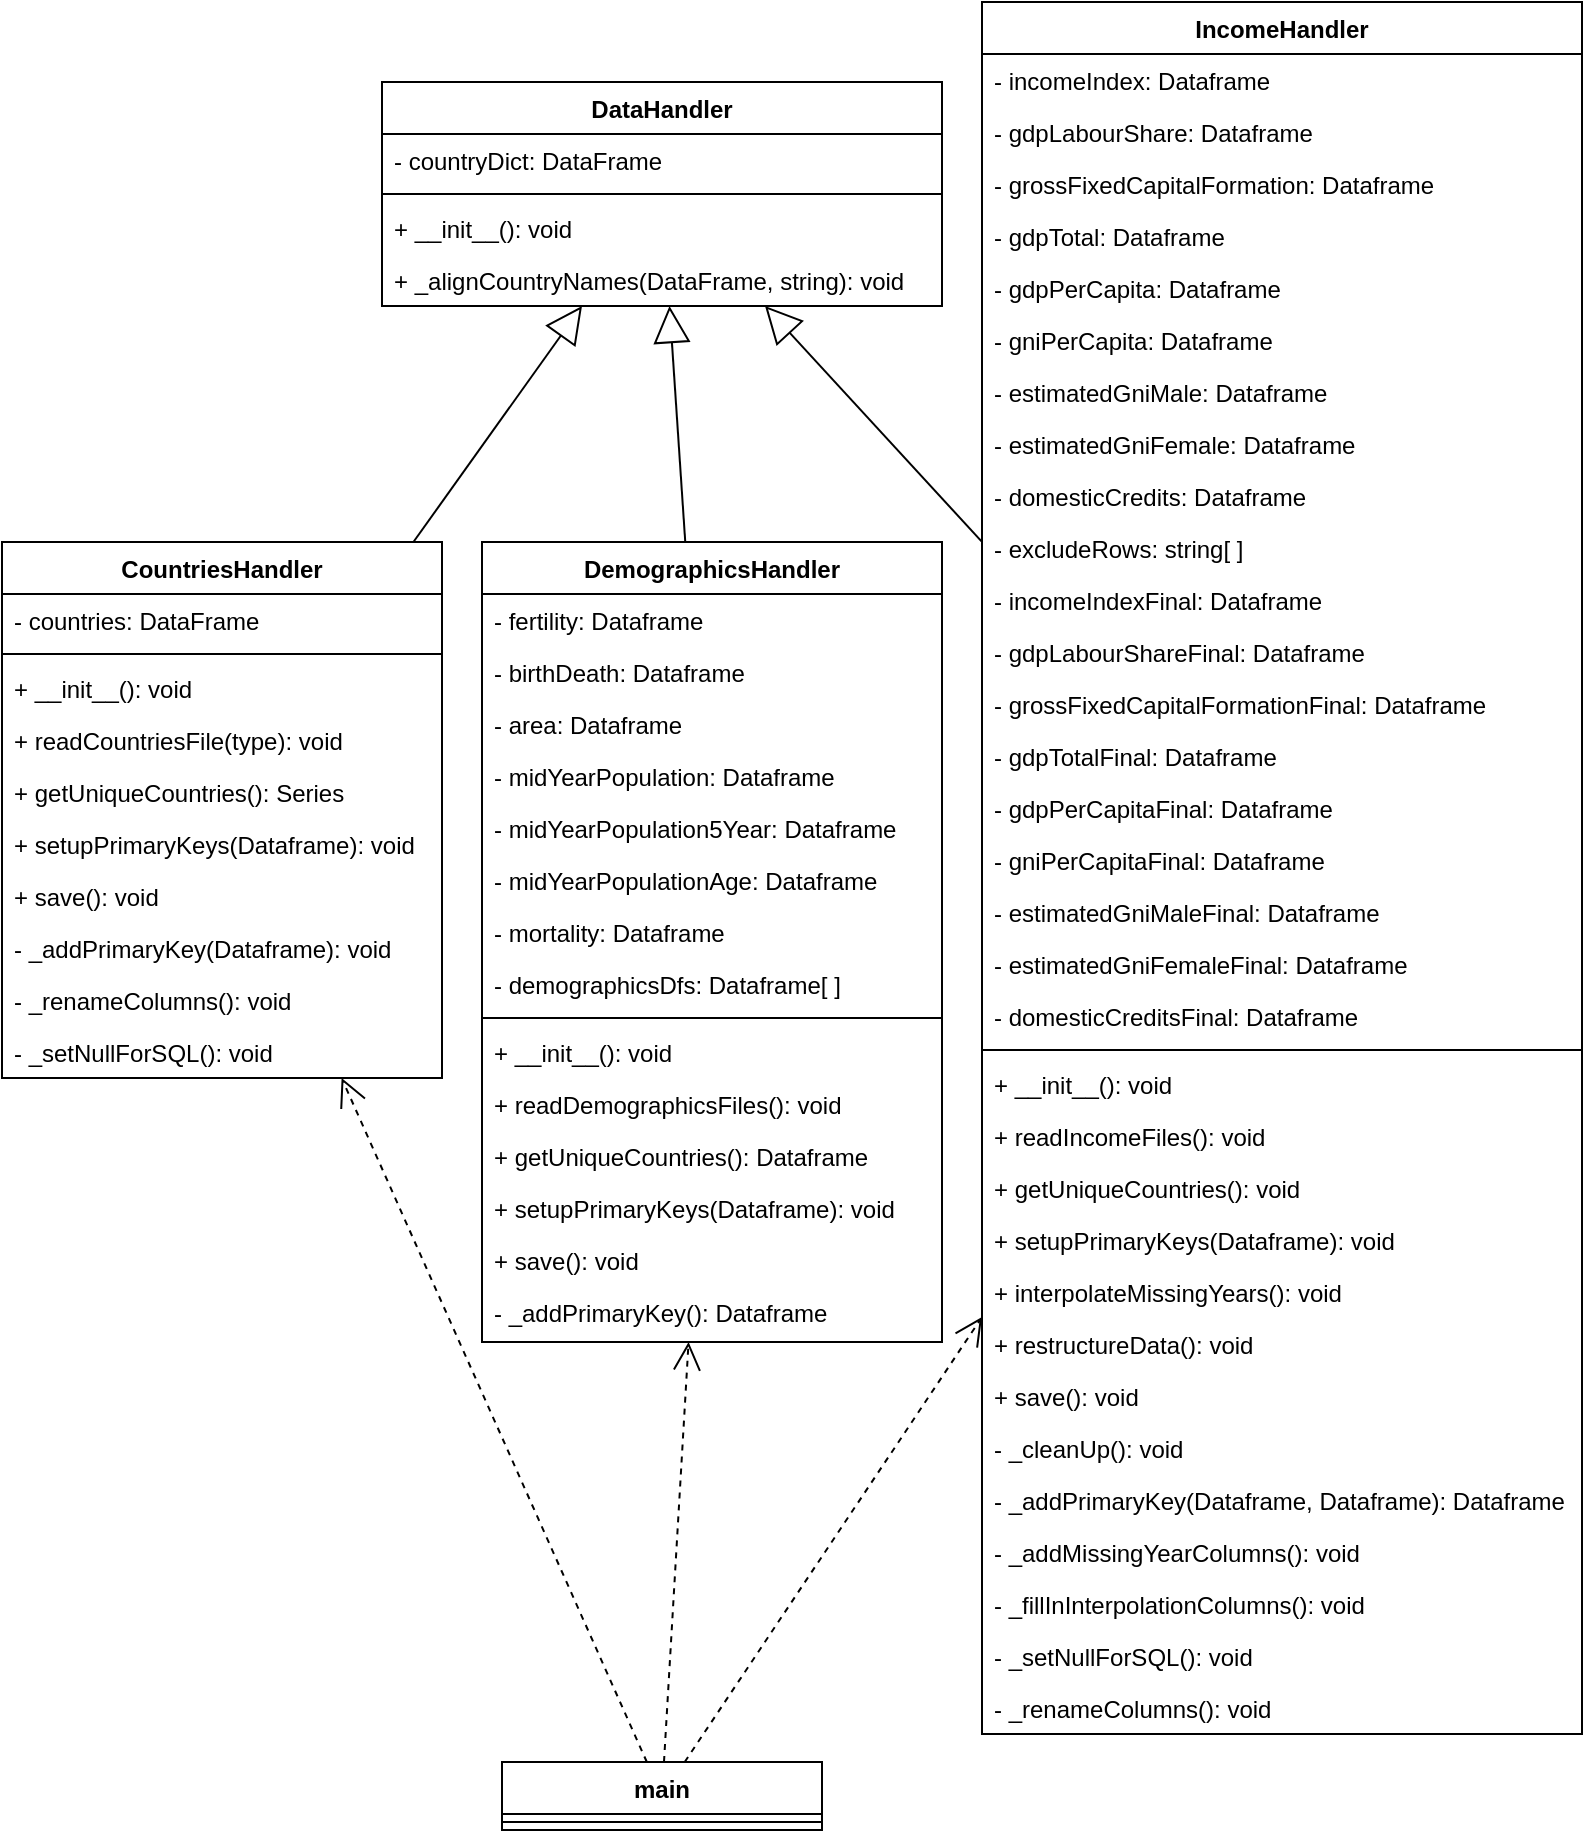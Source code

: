 <mxfile version="21.3.2" type="device">
  <diagram name="Page-1" id="LH60rEFVuk_ibwT4XKCd">
    <mxGraphModel dx="834" dy="1173" grid="1" gridSize="10" guides="1" tooltips="1" connect="1" arrows="1" fold="1" page="1" pageScale="1" pageWidth="827" pageHeight="1169" math="0" shadow="0">
      <root>
        <mxCell id="0" />
        <mxCell id="1" parent="0" />
        <mxCell id="oG5_mvqdqvmXoVqTaZC8-1" value="main" style="swimlane;fontStyle=1;align=center;verticalAlign=top;childLayout=stackLayout;horizontal=1;startSize=26;horizontalStack=0;resizeParent=1;resizeParentMax=0;resizeLast=0;collapsible=1;marginBottom=0;whiteSpace=wrap;html=1;" vertex="1" parent="1">
          <mxGeometry x="270" y="890" width="160" height="34" as="geometry" />
        </mxCell>
        <mxCell id="oG5_mvqdqvmXoVqTaZC8-3" value="" style="line;strokeWidth=1;fillColor=none;align=left;verticalAlign=middle;spacingTop=-1;spacingLeft=3;spacingRight=3;rotatable=0;labelPosition=right;points=[];portConstraint=eastwest;strokeColor=inherit;" vertex="1" parent="oG5_mvqdqvmXoVqTaZC8-1">
          <mxGeometry y="26" width="160" height="8" as="geometry" />
        </mxCell>
        <mxCell id="oG5_mvqdqvmXoVqTaZC8-5" value="CountriesHandler" style="swimlane;fontStyle=1;align=center;verticalAlign=top;childLayout=stackLayout;horizontal=1;startSize=26;horizontalStack=0;resizeParent=1;resizeParentMax=0;resizeLast=0;collapsible=1;marginBottom=0;whiteSpace=wrap;html=1;" vertex="1" parent="1">
          <mxGeometry x="20" y="280" width="220" height="268" as="geometry" />
        </mxCell>
        <mxCell id="oG5_mvqdqvmXoVqTaZC8-6" value="- countries: DataFrame" style="text;strokeColor=none;fillColor=none;align=left;verticalAlign=top;spacingLeft=4;spacingRight=4;overflow=hidden;rotatable=0;points=[[0,0.5],[1,0.5]];portConstraint=eastwest;whiteSpace=wrap;html=1;" vertex="1" parent="oG5_mvqdqvmXoVqTaZC8-5">
          <mxGeometry y="26" width="220" height="26" as="geometry" />
        </mxCell>
        <mxCell id="oG5_mvqdqvmXoVqTaZC8-7" value="" style="line;strokeWidth=1;fillColor=none;align=left;verticalAlign=middle;spacingTop=-1;spacingLeft=3;spacingRight=3;rotatable=0;labelPosition=right;points=[];portConstraint=eastwest;strokeColor=inherit;" vertex="1" parent="oG5_mvqdqvmXoVqTaZC8-5">
          <mxGeometry y="52" width="220" height="8" as="geometry" />
        </mxCell>
        <mxCell id="oG5_mvqdqvmXoVqTaZC8-31" value="+ __init__(): void" style="text;strokeColor=none;fillColor=none;align=left;verticalAlign=top;spacingLeft=4;spacingRight=4;overflow=hidden;rotatable=0;points=[[0,0.5],[1,0.5]];portConstraint=eastwest;whiteSpace=wrap;html=1;" vertex="1" parent="oG5_mvqdqvmXoVqTaZC8-5">
          <mxGeometry y="60" width="220" height="26" as="geometry" />
        </mxCell>
        <mxCell id="oG5_mvqdqvmXoVqTaZC8-32" value="+ readCountriesFile(type): void" style="text;strokeColor=none;fillColor=none;align=left;verticalAlign=top;spacingLeft=4;spacingRight=4;overflow=hidden;rotatable=0;points=[[0,0.5],[1,0.5]];portConstraint=eastwest;whiteSpace=wrap;html=1;" vertex="1" parent="oG5_mvqdqvmXoVqTaZC8-5">
          <mxGeometry y="86" width="220" height="26" as="geometry" />
        </mxCell>
        <mxCell id="oG5_mvqdqvmXoVqTaZC8-8" value="+ getUniqueCountries(): Series" style="text;strokeColor=none;fillColor=none;align=left;verticalAlign=top;spacingLeft=4;spacingRight=4;overflow=hidden;rotatable=0;points=[[0,0.5],[1,0.5]];portConstraint=eastwest;whiteSpace=wrap;html=1;" vertex="1" parent="oG5_mvqdqvmXoVqTaZC8-5">
          <mxGeometry y="112" width="220" height="26" as="geometry" />
        </mxCell>
        <mxCell id="oG5_mvqdqvmXoVqTaZC8-33" value="+ setupPrimaryKeys(Dataframe): void" style="text;strokeColor=none;fillColor=none;align=left;verticalAlign=top;spacingLeft=4;spacingRight=4;overflow=hidden;rotatable=0;points=[[0,0.5],[1,0.5]];portConstraint=eastwest;whiteSpace=wrap;html=1;" vertex="1" parent="oG5_mvqdqvmXoVqTaZC8-5">
          <mxGeometry y="138" width="220" height="26" as="geometry" />
        </mxCell>
        <mxCell id="oG5_mvqdqvmXoVqTaZC8-34" value="+ save(): void" style="text;strokeColor=none;fillColor=none;align=left;verticalAlign=top;spacingLeft=4;spacingRight=4;overflow=hidden;rotatable=0;points=[[0,0.5],[1,0.5]];portConstraint=eastwest;whiteSpace=wrap;html=1;" vertex="1" parent="oG5_mvqdqvmXoVqTaZC8-5">
          <mxGeometry y="164" width="220" height="26" as="geometry" />
        </mxCell>
        <mxCell id="oG5_mvqdqvmXoVqTaZC8-35" value="- _addPrimaryKey(Dataframe): void" style="text;strokeColor=none;fillColor=none;align=left;verticalAlign=top;spacingLeft=4;spacingRight=4;overflow=hidden;rotatable=0;points=[[0,0.5],[1,0.5]];portConstraint=eastwest;whiteSpace=wrap;html=1;" vertex="1" parent="oG5_mvqdqvmXoVqTaZC8-5">
          <mxGeometry y="190" width="220" height="26" as="geometry" />
        </mxCell>
        <mxCell id="oG5_mvqdqvmXoVqTaZC8-36" value="- _renameColumns(): void" style="text;strokeColor=none;fillColor=none;align=left;verticalAlign=top;spacingLeft=4;spacingRight=4;overflow=hidden;rotatable=0;points=[[0,0.5],[1,0.5]];portConstraint=eastwest;whiteSpace=wrap;html=1;" vertex="1" parent="oG5_mvqdqvmXoVqTaZC8-5">
          <mxGeometry y="216" width="220" height="26" as="geometry" />
        </mxCell>
        <mxCell id="oG5_mvqdqvmXoVqTaZC8-37" value="- _setNullForSQL(): void" style="text;strokeColor=none;fillColor=none;align=left;verticalAlign=top;spacingLeft=4;spacingRight=4;overflow=hidden;rotatable=0;points=[[0,0.5],[1,0.5]];portConstraint=eastwest;whiteSpace=wrap;html=1;" vertex="1" parent="oG5_mvqdqvmXoVqTaZC8-5">
          <mxGeometry y="242" width="220" height="26" as="geometry" />
        </mxCell>
        <mxCell id="oG5_mvqdqvmXoVqTaZC8-9" value="DemographicsHandler" style="swimlane;fontStyle=1;align=center;verticalAlign=top;childLayout=stackLayout;horizontal=1;startSize=26;horizontalStack=0;resizeParent=1;resizeParentMax=0;resizeLast=0;collapsible=1;marginBottom=0;whiteSpace=wrap;html=1;" vertex="1" parent="1">
          <mxGeometry x="260" y="280" width="230" height="400" as="geometry" />
        </mxCell>
        <mxCell id="oG5_mvqdqvmXoVqTaZC8-10" value="- fertility: Dataframe" style="text;strokeColor=none;fillColor=none;align=left;verticalAlign=top;spacingLeft=4;spacingRight=4;overflow=hidden;rotatable=0;points=[[0,0.5],[1,0.5]];portConstraint=eastwest;whiteSpace=wrap;html=1;" vertex="1" parent="oG5_mvqdqvmXoVqTaZC8-9">
          <mxGeometry y="26" width="230" height="26" as="geometry" />
        </mxCell>
        <mxCell id="oG5_mvqdqvmXoVqTaZC8-39" value="- birthDeath: Dataframe" style="text;strokeColor=none;fillColor=none;align=left;verticalAlign=top;spacingLeft=4;spacingRight=4;overflow=hidden;rotatable=0;points=[[0,0.5],[1,0.5]];portConstraint=eastwest;whiteSpace=wrap;html=1;" vertex="1" parent="oG5_mvqdqvmXoVqTaZC8-9">
          <mxGeometry y="52" width="230" height="26" as="geometry" />
        </mxCell>
        <mxCell id="oG5_mvqdqvmXoVqTaZC8-40" value="- area: Dataframe" style="text;strokeColor=none;fillColor=none;align=left;verticalAlign=top;spacingLeft=4;spacingRight=4;overflow=hidden;rotatable=0;points=[[0,0.5],[1,0.5]];portConstraint=eastwest;whiteSpace=wrap;html=1;" vertex="1" parent="oG5_mvqdqvmXoVqTaZC8-9">
          <mxGeometry y="78" width="230" height="26" as="geometry" />
        </mxCell>
        <mxCell id="oG5_mvqdqvmXoVqTaZC8-41" value="- midYearPopulation: Dataframe" style="text;strokeColor=none;fillColor=none;align=left;verticalAlign=top;spacingLeft=4;spacingRight=4;overflow=hidden;rotatable=0;points=[[0,0.5],[1,0.5]];portConstraint=eastwest;whiteSpace=wrap;html=1;" vertex="1" parent="oG5_mvqdqvmXoVqTaZC8-9">
          <mxGeometry y="104" width="230" height="26" as="geometry" />
        </mxCell>
        <mxCell id="oG5_mvqdqvmXoVqTaZC8-42" value="- midYearPopulation5Year: Dataframe" style="text;strokeColor=none;fillColor=none;align=left;verticalAlign=top;spacingLeft=4;spacingRight=4;overflow=hidden;rotatable=0;points=[[0,0.5],[1,0.5]];portConstraint=eastwest;whiteSpace=wrap;html=1;" vertex="1" parent="oG5_mvqdqvmXoVqTaZC8-9">
          <mxGeometry y="130" width="230" height="26" as="geometry" />
        </mxCell>
        <mxCell id="oG5_mvqdqvmXoVqTaZC8-43" value="- midYearPopulationAge: Dataframe" style="text;strokeColor=none;fillColor=none;align=left;verticalAlign=top;spacingLeft=4;spacingRight=4;overflow=hidden;rotatable=0;points=[[0,0.5],[1,0.5]];portConstraint=eastwest;whiteSpace=wrap;html=1;" vertex="1" parent="oG5_mvqdqvmXoVqTaZC8-9">
          <mxGeometry y="156" width="230" height="26" as="geometry" />
        </mxCell>
        <mxCell id="oG5_mvqdqvmXoVqTaZC8-44" value="- mortality: Dataframe" style="text;strokeColor=none;fillColor=none;align=left;verticalAlign=top;spacingLeft=4;spacingRight=4;overflow=hidden;rotatable=0;points=[[0,0.5],[1,0.5]];portConstraint=eastwest;whiteSpace=wrap;html=1;" vertex="1" parent="oG5_mvqdqvmXoVqTaZC8-9">
          <mxGeometry y="182" width="230" height="26" as="geometry" />
        </mxCell>
        <mxCell id="oG5_mvqdqvmXoVqTaZC8-45" value="- demographicsDfs: Dataframe[ ]" style="text;strokeColor=none;fillColor=none;align=left;verticalAlign=top;spacingLeft=4;spacingRight=4;overflow=hidden;rotatable=0;points=[[0,0.5],[1,0.5]];portConstraint=eastwest;whiteSpace=wrap;html=1;" vertex="1" parent="oG5_mvqdqvmXoVqTaZC8-9">
          <mxGeometry y="208" width="230" height="26" as="geometry" />
        </mxCell>
        <mxCell id="oG5_mvqdqvmXoVqTaZC8-11" value="" style="line;strokeWidth=1;fillColor=none;align=left;verticalAlign=middle;spacingTop=-1;spacingLeft=3;spacingRight=3;rotatable=0;labelPosition=right;points=[];portConstraint=eastwest;strokeColor=inherit;" vertex="1" parent="oG5_mvqdqvmXoVqTaZC8-9">
          <mxGeometry y="234" width="230" height="8" as="geometry" />
        </mxCell>
        <mxCell id="oG5_mvqdqvmXoVqTaZC8-12" value="+ __init__(): void" style="text;strokeColor=none;fillColor=none;align=left;verticalAlign=top;spacingLeft=4;spacingRight=4;overflow=hidden;rotatable=0;points=[[0,0.5],[1,0.5]];portConstraint=eastwest;whiteSpace=wrap;html=1;" vertex="1" parent="oG5_mvqdqvmXoVqTaZC8-9">
          <mxGeometry y="242" width="230" height="26" as="geometry" />
        </mxCell>
        <mxCell id="oG5_mvqdqvmXoVqTaZC8-46" value="+ readDemographicsFiles(): void" style="text;strokeColor=none;fillColor=none;align=left;verticalAlign=top;spacingLeft=4;spacingRight=4;overflow=hidden;rotatable=0;points=[[0,0.5],[1,0.5]];portConstraint=eastwest;whiteSpace=wrap;html=1;" vertex="1" parent="oG5_mvqdqvmXoVqTaZC8-9">
          <mxGeometry y="268" width="230" height="26" as="geometry" />
        </mxCell>
        <mxCell id="oG5_mvqdqvmXoVqTaZC8-47" value="+ getUniqueCountries(): Dataframe" style="text;strokeColor=none;fillColor=none;align=left;verticalAlign=top;spacingLeft=4;spacingRight=4;overflow=hidden;rotatable=0;points=[[0,0.5],[1,0.5]];portConstraint=eastwest;whiteSpace=wrap;html=1;" vertex="1" parent="oG5_mvqdqvmXoVqTaZC8-9">
          <mxGeometry y="294" width="230" height="26" as="geometry" />
        </mxCell>
        <mxCell id="oG5_mvqdqvmXoVqTaZC8-48" value="+ setupPrimaryKeys(Dataframe): void" style="text;strokeColor=none;fillColor=none;align=left;verticalAlign=top;spacingLeft=4;spacingRight=4;overflow=hidden;rotatable=0;points=[[0,0.5],[1,0.5]];portConstraint=eastwest;whiteSpace=wrap;html=1;" vertex="1" parent="oG5_mvqdqvmXoVqTaZC8-9">
          <mxGeometry y="320" width="230" height="26" as="geometry" />
        </mxCell>
        <mxCell id="oG5_mvqdqvmXoVqTaZC8-49" value="+ save(): void" style="text;strokeColor=none;fillColor=none;align=left;verticalAlign=top;spacingLeft=4;spacingRight=4;overflow=hidden;rotatable=0;points=[[0,0.5],[1,0.5]];portConstraint=eastwest;whiteSpace=wrap;html=1;" vertex="1" parent="oG5_mvqdqvmXoVqTaZC8-9">
          <mxGeometry y="346" width="230" height="26" as="geometry" />
        </mxCell>
        <mxCell id="oG5_mvqdqvmXoVqTaZC8-50" value="- _addPrimaryKey(): Dataframe" style="text;strokeColor=none;fillColor=none;align=left;verticalAlign=top;spacingLeft=4;spacingRight=4;overflow=hidden;rotatable=0;points=[[0,0.5],[1,0.5]];portConstraint=eastwest;whiteSpace=wrap;html=1;" vertex="1" parent="oG5_mvqdqvmXoVqTaZC8-9">
          <mxGeometry y="372" width="230" height="28" as="geometry" />
        </mxCell>
        <mxCell id="oG5_mvqdqvmXoVqTaZC8-13" value="IncomeHandler" style="swimlane;fontStyle=1;align=center;verticalAlign=top;childLayout=stackLayout;horizontal=1;startSize=26;horizontalStack=0;resizeParent=1;resizeParentMax=0;resizeLast=0;collapsible=1;marginBottom=0;whiteSpace=wrap;html=1;" vertex="1" parent="1">
          <mxGeometry x="510" y="10" width="300" height="866" as="geometry" />
        </mxCell>
        <mxCell id="oG5_mvqdqvmXoVqTaZC8-14" value="- incomeIndex: Dataframe" style="text;strokeColor=none;fillColor=none;align=left;verticalAlign=top;spacingLeft=4;spacingRight=4;overflow=hidden;rotatable=0;points=[[0,0.5],[1,0.5]];portConstraint=eastwest;whiteSpace=wrap;html=1;" vertex="1" parent="oG5_mvqdqvmXoVqTaZC8-13">
          <mxGeometry y="26" width="300" height="26" as="geometry" />
        </mxCell>
        <mxCell id="oG5_mvqdqvmXoVqTaZC8-51" value="- gdpLabourShare: Dataframe" style="text;strokeColor=none;fillColor=none;align=left;verticalAlign=top;spacingLeft=4;spacingRight=4;overflow=hidden;rotatable=0;points=[[0,0.5],[1,0.5]];portConstraint=eastwest;whiteSpace=wrap;html=1;" vertex="1" parent="oG5_mvqdqvmXoVqTaZC8-13">
          <mxGeometry y="52" width="300" height="26" as="geometry" />
        </mxCell>
        <mxCell id="oG5_mvqdqvmXoVqTaZC8-52" value="- grossFixedCapitalFormation: Dataframe" style="text;strokeColor=none;fillColor=none;align=left;verticalAlign=top;spacingLeft=4;spacingRight=4;overflow=hidden;rotatable=0;points=[[0,0.5],[1,0.5]];portConstraint=eastwest;whiteSpace=wrap;html=1;" vertex="1" parent="oG5_mvqdqvmXoVqTaZC8-13">
          <mxGeometry y="78" width="300" height="26" as="geometry" />
        </mxCell>
        <mxCell id="oG5_mvqdqvmXoVqTaZC8-53" value="- gdpTotal: Dataframe" style="text;strokeColor=none;fillColor=none;align=left;verticalAlign=top;spacingLeft=4;spacingRight=4;overflow=hidden;rotatable=0;points=[[0,0.5],[1,0.5]];portConstraint=eastwest;whiteSpace=wrap;html=1;" vertex="1" parent="oG5_mvqdqvmXoVqTaZC8-13">
          <mxGeometry y="104" width="300" height="26" as="geometry" />
        </mxCell>
        <mxCell id="oG5_mvqdqvmXoVqTaZC8-54" value="- gdpPerCapita: Dataframe" style="text;strokeColor=none;fillColor=none;align=left;verticalAlign=top;spacingLeft=4;spacingRight=4;overflow=hidden;rotatable=0;points=[[0,0.5],[1,0.5]];portConstraint=eastwest;whiteSpace=wrap;html=1;" vertex="1" parent="oG5_mvqdqvmXoVqTaZC8-13">
          <mxGeometry y="130" width="300" height="26" as="geometry" />
        </mxCell>
        <mxCell id="oG5_mvqdqvmXoVqTaZC8-55" value="- gniPerCapita: Dataframe" style="text;strokeColor=none;fillColor=none;align=left;verticalAlign=top;spacingLeft=4;spacingRight=4;overflow=hidden;rotatable=0;points=[[0,0.5],[1,0.5]];portConstraint=eastwest;whiteSpace=wrap;html=1;" vertex="1" parent="oG5_mvqdqvmXoVqTaZC8-13">
          <mxGeometry y="156" width="300" height="26" as="geometry" />
        </mxCell>
        <mxCell id="oG5_mvqdqvmXoVqTaZC8-56" value="- estimatedGniMale: Dataframe" style="text;strokeColor=none;fillColor=none;align=left;verticalAlign=top;spacingLeft=4;spacingRight=4;overflow=hidden;rotatable=0;points=[[0,0.5],[1,0.5]];portConstraint=eastwest;whiteSpace=wrap;html=1;" vertex="1" parent="oG5_mvqdqvmXoVqTaZC8-13">
          <mxGeometry y="182" width="300" height="26" as="geometry" />
        </mxCell>
        <mxCell id="oG5_mvqdqvmXoVqTaZC8-57" value="- estimatedGniFemale: Dataframe" style="text;strokeColor=none;fillColor=none;align=left;verticalAlign=top;spacingLeft=4;spacingRight=4;overflow=hidden;rotatable=0;points=[[0,0.5],[1,0.5]];portConstraint=eastwest;whiteSpace=wrap;html=1;" vertex="1" parent="oG5_mvqdqvmXoVqTaZC8-13">
          <mxGeometry y="208" width="300" height="26" as="geometry" />
        </mxCell>
        <mxCell id="oG5_mvqdqvmXoVqTaZC8-58" value="- domesticCredits: Dataframe" style="text;strokeColor=none;fillColor=none;align=left;verticalAlign=top;spacingLeft=4;spacingRight=4;overflow=hidden;rotatable=0;points=[[0,0.5],[1,0.5]];portConstraint=eastwest;whiteSpace=wrap;html=1;" vertex="1" parent="oG5_mvqdqvmXoVqTaZC8-13">
          <mxGeometry y="234" width="300" height="26" as="geometry" />
        </mxCell>
        <mxCell id="oG5_mvqdqvmXoVqTaZC8-59" value="- excludeRows: string[ ]" style="text;strokeColor=none;fillColor=none;align=left;verticalAlign=top;spacingLeft=4;spacingRight=4;overflow=hidden;rotatable=0;points=[[0,0.5],[1,0.5]];portConstraint=eastwest;whiteSpace=wrap;html=1;" vertex="1" parent="oG5_mvqdqvmXoVqTaZC8-13">
          <mxGeometry y="260" width="300" height="26" as="geometry" />
        </mxCell>
        <mxCell id="oG5_mvqdqvmXoVqTaZC8-61" value="- incomeIndexFinal: Dataframe" style="text;strokeColor=none;fillColor=none;align=left;verticalAlign=top;spacingLeft=4;spacingRight=4;overflow=hidden;rotatable=0;points=[[0,0.5],[1,0.5]];portConstraint=eastwest;whiteSpace=wrap;html=1;" vertex="1" parent="oG5_mvqdqvmXoVqTaZC8-13">
          <mxGeometry y="286" width="300" height="26" as="geometry" />
        </mxCell>
        <mxCell id="oG5_mvqdqvmXoVqTaZC8-62" value="- gdpLabourShareFinal: Dataframe" style="text;strokeColor=none;fillColor=none;align=left;verticalAlign=top;spacingLeft=4;spacingRight=4;overflow=hidden;rotatable=0;points=[[0,0.5],[1,0.5]];portConstraint=eastwest;whiteSpace=wrap;html=1;" vertex="1" parent="oG5_mvqdqvmXoVqTaZC8-13">
          <mxGeometry y="312" width="300" height="26" as="geometry" />
        </mxCell>
        <mxCell id="oG5_mvqdqvmXoVqTaZC8-63" value="- grossFixedCapitalFormationFinal: Dataframe" style="text;strokeColor=none;fillColor=none;align=left;verticalAlign=top;spacingLeft=4;spacingRight=4;overflow=hidden;rotatable=0;points=[[0,0.5],[1,0.5]];portConstraint=eastwest;whiteSpace=wrap;html=1;" vertex="1" parent="oG5_mvqdqvmXoVqTaZC8-13">
          <mxGeometry y="338" width="300" height="26" as="geometry" />
        </mxCell>
        <mxCell id="oG5_mvqdqvmXoVqTaZC8-64" value="- gdpTotalFinal: Dataframe" style="text;strokeColor=none;fillColor=none;align=left;verticalAlign=top;spacingLeft=4;spacingRight=4;overflow=hidden;rotatable=0;points=[[0,0.5],[1,0.5]];portConstraint=eastwest;whiteSpace=wrap;html=1;" vertex="1" parent="oG5_mvqdqvmXoVqTaZC8-13">
          <mxGeometry y="364" width="300" height="26" as="geometry" />
        </mxCell>
        <mxCell id="oG5_mvqdqvmXoVqTaZC8-65" value="- gdpPerCapitaFinal: Dataframe" style="text;strokeColor=none;fillColor=none;align=left;verticalAlign=top;spacingLeft=4;spacingRight=4;overflow=hidden;rotatable=0;points=[[0,0.5],[1,0.5]];portConstraint=eastwest;whiteSpace=wrap;html=1;" vertex="1" parent="oG5_mvqdqvmXoVqTaZC8-13">
          <mxGeometry y="390" width="300" height="26" as="geometry" />
        </mxCell>
        <mxCell id="oG5_mvqdqvmXoVqTaZC8-66" value="- gniPerCapitaFinal: Dataframe" style="text;strokeColor=none;fillColor=none;align=left;verticalAlign=top;spacingLeft=4;spacingRight=4;overflow=hidden;rotatable=0;points=[[0,0.5],[1,0.5]];portConstraint=eastwest;whiteSpace=wrap;html=1;" vertex="1" parent="oG5_mvqdqvmXoVqTaZC8-13">
          <mxGeometry y="416" width="300" height="26" as="geometry" />
        </mxCell>
        <mxCell id="oG5_mvqdqvmXoVqTaZC8-67" value="- estimatedGniMaleFinal: Dataframe" style="text;strokeColor=none;fillColor=none;align=left;verticalAlign=top;spacingLeft=4;spacingRight=4;overflow=hidden;rotatable=0;points=[[0,0.5],[1,0.5]];portConstraint=eastwest;whiteSpace=wrap;html=1;" vertex="1" parent="oG5_mvqdqvmXoVqTaZC8-13">
          <mxGeometry y="442" width="300" height="26" as="geometry" />
        </mxCell>
        <mxCell id="oG5_mvqdqvmXoVqTaZC8-68" value="- estimatedGniFemaleFinal: Dataframe" style="text;strokeColor=none;fillColor=none;align=left;verticalAlign=top;spacingLeft=4;spacingRight=4;overflow=hidden;rotatable=0;points=[[0,0.5],[1,0.5]];portConstraint=eastwest;whiteSpace=wrap;html=1;" vertex="1" parent="oG5_mvqdqvmXoVqTaZC8-13">
          <mxGeometry y="468" width="300" height="26" as="geometry" />
        </mxCell>
        <mxCell id="oG5_mvqdqvmXoVqTaZC8-69" value="- domesticCreditsFinal: Dataframe" style="text;strokeColor=none;fillColor=none;align=left;verticalAlign=top;spacingLeft=4;spacingRight=4;overflow=hidden;rotatable=0;points=[[0,0.5],[1,0.5]];portConstraint=eastwest;whiteSpace=wrap;html=1;" vertex="1" parent="oG5_mvqdqvmXoVqTaZC8-13">
          <mxGeometry y="494" width="300" height="26" as="geometry" />
        </mxCell>
        <mxCell id="oG5_mvqdqvmXoVqTaZC8-15" value="" style="line;strokeWidth=1;fillColor=none;align=left;verticalAlign=middle;spacingTop=-1;spacingLeft=3;spacingRight=3;rotatable=0;labelPosition=right;points=[];portConstraint=eastwest;strokeColor=inherit;" vertex="1" parent="oG5_mvqdqvmXoVqTaZC8-13">
          <mxGeometry y="520" width="300" height="8" as="geometry" />
        </mxCell>
        <mxCell id="oG5_mvqdqvmXoVqTaZC8-16" value="+ __init__(): void" style="text;strokeColor=none;fillColor=none;align=left;verticalAlign=top;spacingLeft=4;spacingRight=4;overflow=hidden;rotatable=0;points=[[0,0.5],[1,0.5]];portConstraint=eastwest;whiteSpace=wrap;html=1;" vertex="1" parent="oG5_mvqdqvmXoVqTaZC8-13">
          <mxGeometry y="528" width="300" height="26" as="geometry" />
        </mxCell>
        <mxCell id="oG5_mvqdqvmXoVqTaZC8-70" value="+ readIncomeFiles(): void" style="text;strokeColor=none;fillColor=none;align=left;verticalAlign=top;spacingLeft=4;spacingRight=4;overflow=hidden;rotatable=0;points=[[0,0.5],[1,0.5]];portConstraint=eastwest;whiteSpace=wrap;html=1;" vertex="1" parent="oG5_mvqdqvmXoVqTaZC8-13">
          <mxGeometry y="554" width="300" height="26" as="geometry" />
        </mxCell>
        <mxCell id="oG5_mvqdqvmXoVqTaZC8-71" value="+ getUniqueCountries(): void" style="text;strokeColor=none;fillColor=none;align=left;verticalAlign=top;spacingLeft=4;spacingRight=4;overflow=hidden;rotatable=0;points=[[0,0.5],[1,0.5]];portConstraint=eastwest;whiteSpace=wrap;html=1;" vertex="1" parent="oG5_mvqdqvmXoVqTaZC8-13">
          <mxGeometry y="580" width="300" height="26" as="geometry" />
        </mxCell>
        <mxCell id="oG5_mvqdqvmXoVqTaZC8-72" value="+ setupPrimaryKeys(Dataframe): void" style="text;strokeColor=none;fillColor=none;align=left;verticalAlign=top;spacingLeft=4;spacingRight=4;overflow=hidden;rotatable=0;points=[[0,0.5],[1,0.5]];portConstraint=eastwest;whiteSpace=wrap;html=1;" vertex="1" parent="oG5_mvqdqvmXoVqTaZC8-13">
          <mxGeometry y="606" width="300" height="26" as="geometry" />
        </mxCell>
        <mxCell id="oG5_mvqdqvmXoVqTaZC8-73" value="+ interpolateMissingYears(): void" style="text;strokeColor=none;fillColor=none;align=left;verticalAlign=top;spacingLeft=4;spacingRight=4;overflow=hidden;rotatable=0;points=[[0,0.5],[1,0.5]];portConstraint=eastwest;whiteSpace=wrap;html=1;" vertex="1" parent="oG5_mvqdqvmXoVqTaZC8-13">
          <mxGeometry y="632" width="300" height="26" as="geometry" />
        </mxCell>
        <mxCell id="oG5_mvqdqvmXoVqTaZC8-74" value="+ restructureData(): void" style="text;strokeColor=none;fillColor=none;align=left;verticalAlign=top;spacingLeft=4;spacingRight=4;overflow=hidden;rotatable=0;points=[[0,0.5],[1,0.5]];portConstraint=eastwest;whiteSpace=wrap;html=1;" vertex="1" parent="oG5_mvqdqvmXoVqTaZC8-13">
          <mxGeometry y="658" width="300" height="26" as="geometry" />
        </mxCell>
        <mxCell id="oG5_mvqdqvmXoVqTaZC8-75" value="+ save(): void" style="text;strokeColor=none;fillColor=none;align=left;verticalAlign=top;spacingLeft=4;spacingRight=4;overflow=hidden;rotatable=0;points=[[0,0.5],[1,0.5]];portConstraint=eastwest;whiteSpace=wrap;html=1;" vertex="1" parent="oG5_mvqdqvmXoVqTaZC8-13">
          <mxGeometry y="684" width="300" height="26" as="geometry" />
        </mxCell>
        <mxCell id="oG5_mvqdqvmXoVqTaZC8-76" value="- _cleanUp(): void" style="text;strokeColor=none;fillColor=none;align=left;verticalAlign=top;spacingLeft=4;spacingRight=4;overflow=hidden;rotatable=0;points=[[0,0.5],[1,0.5]];portConstraint=eastwest;whiteSpace=wrap;html=1;" vertex="1" parent="oG5_mvqdqvmXoVqTaZC8-13">
          <mxGeometry y="710" width="300" height="26" as="geometry" />
        </mxCell>
        <mxCell id="oG5_mvqdqvmXoVqTaZC8-77" value="- _addPrimaryKey(Dataframe, Dataframe): Dataframe" style="text;strokeColor=none;fillColor=none;align=left;verticalAlign=top;spacingLeft=4;spacingRight=4;overflow=hidden;rotatable=0;points=[[0,0.5],[1,0.5]];portConstraint=eastwest;whiteSpace=wrap;html=1;" vertex="1" parent="oG5_mvqdqvmXoVqTaZC8-13">
          <mxGeometry y="736" width="300" height="26" as="geometry" />
        </mxCell>
        <mxCell id="oG5_mvqdqvmXoVqTaZC8-78" value="- _addMissingYearColumns(): void" style="text;strokeColor=none;fillColor=none;align=left;verticalAlign=top;spacingLeft=4;spacingRight=4;overflow=hidden;rotatable=0;points=[[0,0.5],[1,0.5]];portConstraint=eastwest;whiteSpace=wrap;html=1;" vertex="1" parent="oG5_mvqdqvmXoVqTaZC8-13">
          <mxGeometry y="762" width="300" height="26" as="geometry" />
        </mxCell>
        <mxCell id="oG5_mvqdqvmXoVqTaZC8-79" value="- _fillInInterpolationColumns(): void" style="text;strokeColor=none;fillColor=none;align=left;verticalAlign=top;spacingLeft=4;spacingRight=4;overflow=hidden;rotatable=0;points=[[0,0.5],[1,0.5]];portConstraint=eastwest;whiteSpace=wrap;html=1;" vertex="1" parent="oG5_mvqdqvmXoVqTaZC8-13">
          <mxGeometry y="788" width="300" height="26" as="geometry" />
        </mxCell>
        <mxCell id="oG5_mvqdqvmXoVqTaZC8-80" value="- _setNullForSQL(): void" style="text;strokeColor=none;fillColor=none;align=left;verticalAlign=top;spacingLeft=4;spacingRight=4;overflow=hidden;rotatable=0;points=[[0,0.5],[1,0.5]];portConstraint=eastwest;whiteSpace=wrap;html=1;" vertex="1" parent="oG5_mvqdqvmXoVqTaZC8-13">
          <mxGeometry y="814" width="300" height="26" as="geometry" />
        </mxCell>
        <mxCell id="oG5_mvqdqvmXoVqTaZC8-81" value="- _renameColumns(): void" style="text;strokeColor=none;fillColor=none;align=left;verticalAlign=top;spacingLeft=4;spacingRight=4;overflow=hidden;rotatable=0;points=[[0,0.5],[1,0.5]];portConstraint=eastwest;whiteSpace=wrap;html=1;" vertex="1" parent="oG5_mvqdqvmXoVqTaZC8-13">
          <mxGeometry y="840" width="300" height="26" as="geometry" />
        </mxCell>
        <mxCell id="oG5_mvqdqvmXoVqTaZC8-17" value="DataHandler" style="swimlane;fontStyle=1;align=center;verticalAlign=top;childLayout=stackLayout;horizontal=1;startSize=26;horizontalStack=0;resizeParent=1;resizeParentMax=0;resizeLast=0;collapsible=1;marginBottom=0;whiteSpace=wrap;html=1;" vertex="1" parent="1">
          <mxGeometry x="210" y="50" width="280" height="112" as="geometry" />
        </mxCell>
        <mxCell id="oG5_mvqdqvmXoVqTaZC8-18" value="- countryDict: DataFrame" style="text;strokeColor=none;fillColor=none;align=left;verticalAlign=top;spacingLeft=4;spacingRight=4;overflow=hidden;rotatable=0;points=[[0,0.5],[1,0.5]];portConstraint=eastwest;whiteSpace=wrap;html=1;" vertex="1" parent="oG5_mvqdqvmXoVqTaZC8-17">
          <mxGeometry y="26" width="280" height="26" as="geometry" />
        </mxCell>
        <mxCell id="oG5_mvqdqvmXoVqTaZC8-19" value="" style="line;strokeWidth=1;fillColor=none;align=left;verticalAlign=middle;spacingTop=-1;spacingLeft=3;spacingRight=3;rotatable=0;labelPosition=right;points=[];portConstraint=eastwest;strokeColor=inherit;" vertex="1" parent="oG5_mvqdqvmXoVqTaZC8-17">
          <mxGeometry y="52" width="280" height="8" as="geometry" />
        </mxCell>
        <mxCell id="oG5_mvqdqvmXoVqTaZC8-20" value="+ __init__(): void" style="text;strokeColor=none;fillColor=none;align=left;verticalAlign=top;spacingLeft=4;spacingRight=4;overflow=hidden;rotatable=0;points=[[0,0.5],[1,0.5]];portConstraint=eastwest;whiteSpace=wrap;html=1;" vertex="1" parent="oG5_mvqdqvmXoVqTaZC8-17">
          <mxGeometry y="60" width="280" height="26" as="geometry" />
        </mxCell>
        <mxCell id="oG5_mvqdqvmXoVqTaZC8-25" value="+ _alignCountryNames(DataFrame, string): void" style="text;strokeColor=none;fillColor=none;align=left;verticalAlign=top;spacingLeft=4;spacingRight=4;overflow=hidden;rotatable=0;points=[[0,0.5],[1,0.5]];portConstraint=eastwest;whiteSpace=wrap;html=1;" vertex="1" parent="oG5_mvqdqvmXoVqTaZC8-17">
          <mxGeometry y="86" width="280" height="26" as="geometry" />
        </mxCell>
        <mxCell id="oG5_mvqdqvmXoVqTaZC8-82" value="Use" style="endArrow=open;endSize=12;dashed=1;html=1;rounded=0;fontColor=none;noLabel=1;" edge="1" parent="1" source="oG5_mvqdqvmXoVqTaZC8-1" target="oG5_mvqdqvmXoVqTaZC8-5">
          <mxGeometry width="160" relative="1" as="geometry">
            <mxPoint x="370" y="450" as="sourcePoint" />
            <mxPoint x="530" y="450" as="targetPoint" />
          </mxGeometry>
        </mxCell>
        <mxCell id="oG5_mvqdqvmXoVqTaZC8-83" value="Use" style="endArrow=open;endSize=12;dashed=1;html=1;rounded=0;fontColor=none;noLabel=1;" edge="1" parent="1" source="oG5_mvqdqvmXoVqTaZC8-1" target="oG5_mvqdqvmXoVqTaZC8-9">
          <mxGeometry width="160" relative="1" as="geometry">
            <mxPoint x="437" y="134" as="sourcePoint" />
            <mxPoint x="240" y="320" as="targetPoint" />
          </mxGeometry>
        </mxCell>
        <mxCell id="oG5_mvqdqvmXoVqTaZC8-85" value="Use" style="endArrow=open;endSize=12;dashed=1;html=1;rounded=0;fontColor=none;noLabel=1;" edge="1" parent="1" source="oG5_mvqdqvmXoVqTaZC8-1" target="oG5_mvqdqvmXoVqTaZC8-13">
          <mxGeometry width="160" relative="1" as="geometry">
            <mxPoint x="490" y="190" as="sourcePoint" />
            <mxPoint x="490" y="346" as="targetPoint" />
          </mxGeometry>
        </mxCell>
        <mxCell id="oG5_mvqdqvmXoVqTaZC8-86" value="Extends" style="endArrow=block;endSize=16;endFill=0;html=1;rounded=0;fontColor=none;noLabel=1;" edge="1" parent="1" source="oG5_mvqdqvmXoVqTaZC8-5" target="oG5_mvqdqvmXoVqTaZC8-17">
          <mxGeometry width="160" relative="1" as="geometry">
            <mxPoint x="380" y="440" as="sourcePoint" />
            <mxPoint x="540" y="440" as="targetPoint" />
            <Array as="points" />
          </mxGeometry>
        </mxCell>
        <mxCell id="oG5_mvqdqvmXoVqTaZC8-88" value="Extends" style="endArrow=block;endSize=16;endFill=0;html=1;rounded=0;fontColor=none;noLabel=1;" edge="1" parent="1" source="oG5_mvqdqvmXoVqTaZC8-13" target="oG5_mvqdqvmXoVqTaZC8-17">
          <mxGeometry width="160" relative="1" as="geometry">
            <mxPoint x="450" y="290" as="sourcePoint" />
            <mxPoint x="450" y="172" as="targetPoint" />
            <Array as="points" />
          </mxGeometry>
        </mxCell>
        <mxCell id="oG5_mvqdqvmXoVqTaZC8-89" value="Extends" style="endArrow=block;endSize=16;endFill=0;html=1;rounded=0;fontColor=none;noLabel=1;" edge="1" parent="1" source="oG5_mvqdqvmXoVqTaZC8-9" target="oG5_mvqdqvmXoVqTaZC8-17">
          <mxGeometry width="160" relative="1" as="geometry">
            <mxPoint x="230" y="290" as="sourcePoint" />
            <mxPoint x="318" y="172" as="targetPoint" />
            <Array as="points" />
          </mxGeometry>
        </mxCell>
      </root>
    </mxGraphModel>
  </diagram>
</mxfile>
